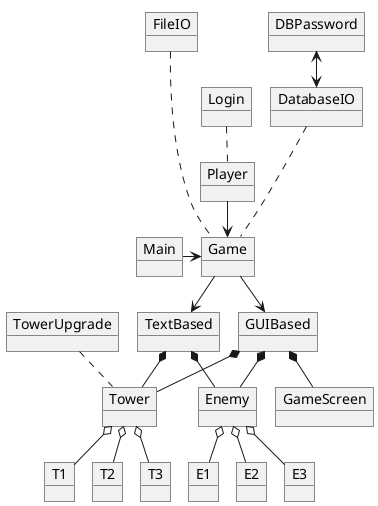 @startuml
!pragma layout smetana

Object Main
Object Game
Object GameScreen
Object FileIO
Object Player
Object Tower
Object T1
Object T2
Object T3
Object Enemy
Object E1
Object E2
Object E3
Object DatabaseIO
Object DBPassword
Object Login
Object TowerUpgrade
Object GUIBased
Object TextBased

Main -> Game
Player --> Game
Login .. Player
FileIO .... Game
DatabaseIO ... Game
DBPassword <--> DatabaseIO

Game --> GUIBased
Game --> TextBased

GUIBased *-- GameScreen
GUIBased *-- Tower
GUIBased *-- Enemy

TextBased *-- Tower
TextBased *-- Enemy

TowerUpgrade .. Tower
Tower o-- T1
Tower o-- T2
Tower o-- T3

Enemy o-- E1
Enemy o-- E2
Enemy o-- E3
@enduml